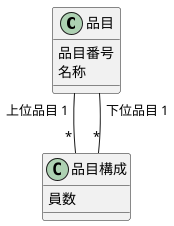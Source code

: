 @startuml

class 品目 {
  品目番号
  名称
}

class 品目構成 {
  員数
}

品目 "上位品目 1"--"*" 品目構成
品目 "下位品目 1"--"*" 品目構成

@enduml

